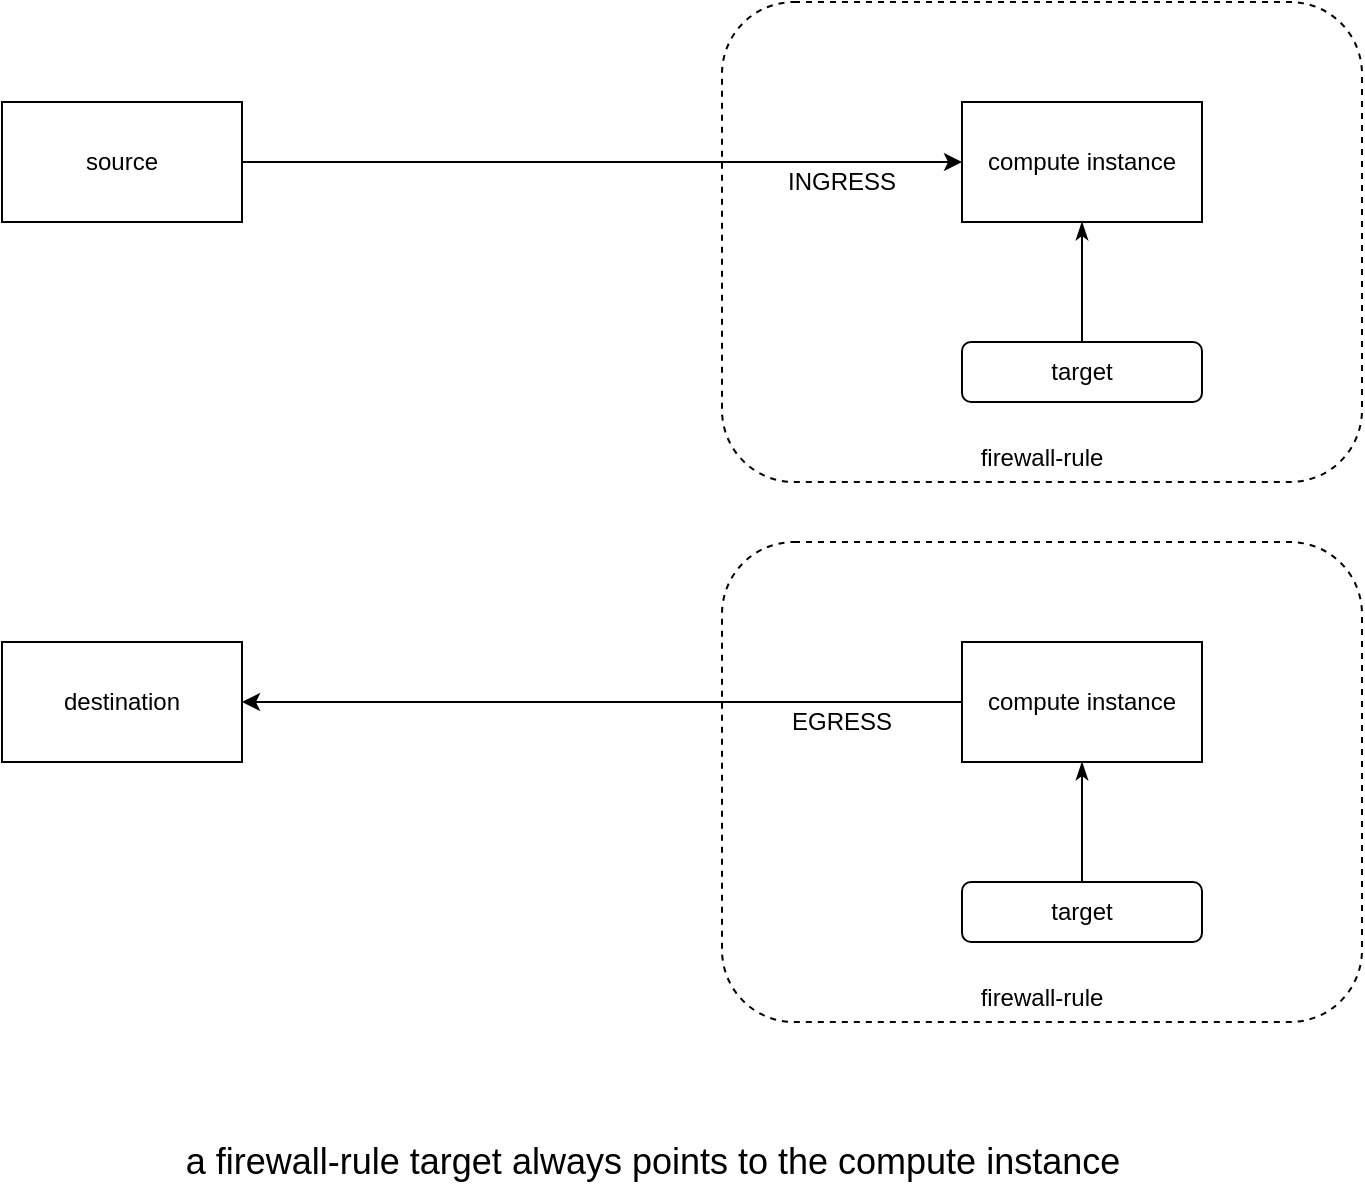 <mxfile version="13.2.4" type="device"><diagram id="5C83LUsdFTHvA62mqKAl" name="Page-1"><mxGraphModel dx="1422" dy="729" grid="1" gridSize="10" guides="1" tooltips="1" connect="1" arrows="1" fold="1" page="1" pageScale="1" pageWidth="850" pageHeight="1100" math="0" shadow="0"><root><mxCell id="0"/><mxCell id="1" parent="0"/><mxCell id="6-ZD5gMjh1oKi8t0AG03-28" value="&lt;br&gt;&lt;br&gt;&lt;br&gt;&lt;br&gt;&lt;br&gt;&lt;br&gt;&lt;br&gt;&lt;br&gt;&lt;br&gt;&lt;br&gt;&lt;br&gt;&lt;br&gt;&lt;br&gt;&lt;br&gt;&lt;br&gt;firewall-rule" style="rounded=1;whiteSpace=wrap;html=1;dashed=1;" vertex="1" parent="1"><mxGeometry x="480" y="30" width="320" height="240" as="geometry"/></mxCell><mxCell id="6-ZD5gMjh1oKi8t0AG03-10" value="&lt;font style=&quot;font-size: 18px&quot;&gt;a firewall-rule target always points to the compute instance&lt;/font&gt;" style="text;html=1;resizable=0;autosize=1;align=center;verticalAlign=middle;points=[];fillColor=none;strokeColor=none;rounded=0;" vertex="1" parent="1"><mxGeometry x="205" y="600" width="480" height="20" as="geometry"/></mxCell><mxCell id="6-ZD5gMjh1oKi8t0AG03-22" value="source" style="rounded=0;whiteSpace=wrap;html=1;" vertex="1" parent="1"><mxGeometry x="120" y="80" width="120" height="60" as="geometry"/></mxCell><mxCell id="6-ZD5gMjh1oKi8t0AG03-23" value="compute instance" style="rounded=0;whiteSpace=wrap;html=1;" vertex="1" parent="1"><mxGeometry x="600" y="80" width="120" height="60" as="geometry"/></mxCell><mxCell id="6-ZD5gMjh1oKi8t0AG03-24" value="" style="endArrow=classic;html=1;exitX=1;exitY=0.5;exitDx=0;exitDy=0;entryX=0;entryY=0.5;entryDx=0;entryDy=0;" edge="1" parent="1" source="6-ZD5gMjh1oKi8t0AG03-22" target="6-ZD5gMjh1oKi8t0AG03-23"><mxGeometry width="50" height="50" relative="1" as="geometry"><mxPoint x="550" y="400" as="sourcePoint"/><mxPoint x="600" y="350" as="targetPoint"/></mxGeometry></mxCell><mxCell id="6-ZD5gMjh1oKi8t0AG03-25" value="INGRESS" style="text;html=1;strokeColor=none;fillColor=none;align=center;verticalAlign=middle;whiteSpace=wrap;rounded=0;" vertex="1" parent="1"><mxGeometry x="520" y="110" width="40" height="20" as="geometry"/></mxCell><mxCell id="6-ZD5gMjh1oKi8t0AG03-27" style="edgeStyle=orthogonalEdgeStyle;rounded=0;orthogonalLoop=1;jettySize=auto;html=1;exitX=0.5;exitY=0;exitDx=0;exitDy=0;entryX=0.5;entryY=1;entryDx=0;entryDy=0;startArrow=none;startFill=0;endArrow=classicThin;endFill=1;" edge="1" parent="1" source="6-ZD5gMjh1oKi8t0AG03-26" target="6-ZD5gMjh1oKi8t0AG03-23"><mxGeometry relative="1" as="geometry"/></mxCell><mxCell id="6-ZD5gMjh1oKi8t0AG03-26" value="target" style="rounded=1;whiteSpace=wrap;html=1;" vertex="1" parent="1"><mxGeometry x="600" y="200" width="120" height="30" as="geometry"/></mxCell><mxCell id="6-ZD5gMjh1oKi8t0AG03-30" value="&lt;br&gt;&lt;br&gt;&lt;br&gt;&lt;br&gt;&lt;br&gt;&lt;br&gt;&lt;br&gt;&lt;br&gt;&lt;br&gt;&lt;br&gt;&lt;br&gt;&lt;br&gt;&lt;br&gt;&lt;br&gt;&lt;br&gt;firewall-rule" style="rounded=1;whiteSpace=wrap;html=1;dashed=1;" vertex="1" parent="1"><mxGeometry x="480" y="300" width="320" height="240" as="geometry"/></mxCell><mxCell id="6-ZD5gMjh1oKi8t0AG03-31" value="destination" style="rounded=0;whiteSpace=wrap;html=1;" vertex="1" parent="1"><mxGeometry x="120" y="350" width="120" height="60" as="geometry"/></mxCell><mxCell id="6-ZD5gMjh1oKi8t0AG03-32" value="compute instance" style="rounded=0;whiteSpace=wrap;html=1;" vertex="1" parent="1"><mxGeometry x="600" y="350" width="120" height="60" as="geometry"/></mxCell><mxCell id="6-ZD5gMjh1oKi8t0AG03-33" value="" style="endArrow=none;html=1;exitX=1;exitY=0.5;exitDx=0;exitDy=0;entryX=0;entryY=0.5;entryDx=0;entryDy=0;startArrow=classic;startFill=1;endFill=0;" edge="1" parent="1" source="6-ZD5gMjh1oKi8t0AG03-31" target="6-ZD5gMjh1oKi8t0AG03-32"><mxGeometry width="50" height="50" relative="1" as="geometry"><mxPoint x="550" y="670" as="sourcePoint"/><mxPoint x="600" y="620" as="targetPoint"/></mxGeometry></mxCell><mxCell id="6-ZD5gMjh1oKi8t0AG03-34" value="EGRESS" style="text;html=1;strokeColor=none;fillColor=none;align=center;verticalAlign=middle;whiteSpace=wrap;rounded=0;" vertex="1" parent="1"><mxGeometry x="520" y="380" width="40" height="20" as="geometry"/></mxCell><mxCell id="6-ZD5gMjh1oKi8t0AG03-35" style="edgeStyle=orthogonalEdgeStyle;rounded=0;orthogonalLoop=1;jettySize=auto;html=1;exitX=0.5;exitY=0;exitDx=0;exitDy=0;entryX=0.5;entryY=1;entryDx=0;entryDy=0;startArrow=none;startFill=0;endArrow=classicThin;endFill=1;" edge="1" parent="1" source="6-ZD5gMjh1oKi8t0AG03-36" target="6-ZD5gMjh1oKi8t0AG03-32"><mxGeometry relative="1" as="geometry"/></mxCell><mxCell id="6-ZD5gMjh1oKi8t0AG03-36" value="target" style="rounded=1;whiteSpace=wrap;html=1;" vertex="1" parent="1"><mxGeometry x="600" y="470" width="120" height="30" as="geometry"/></mxCell></root></mxGraphModel></diagram></mxfile>